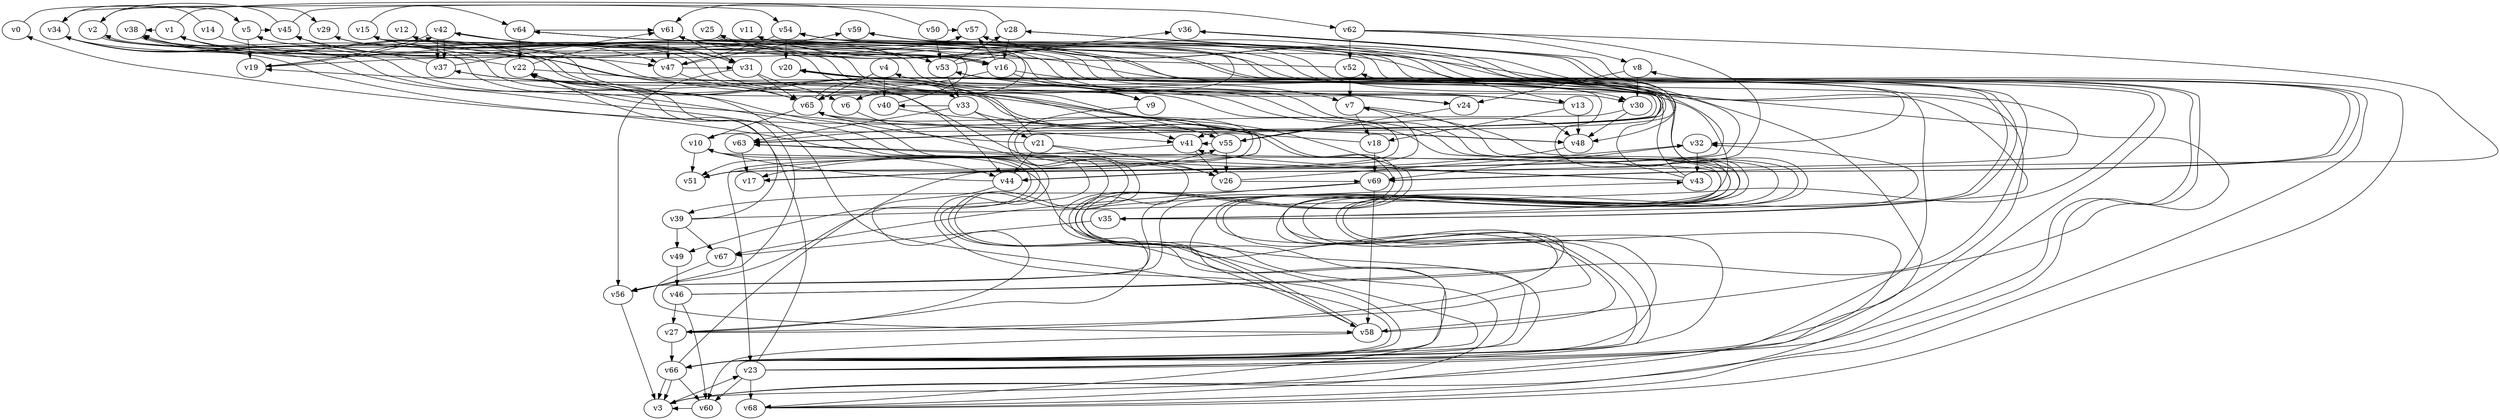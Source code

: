 // Benchmark game 99 - 70 vertices
digraph G {
    v0 [name="v0", player=1, target=1];
    v1 [name="v1", player=1, target=1];
    v2 [name="v2", player=1];
    v3 [name="v3", player=0];
    v4 [name="v4", player=0];
    v5 [name="v5", player=1, target=1];
    v6 [name="v6", player=0];
    v7 [name="v7", player=1];
    v8 [name="v8", player=1];
    v9 [name="v9", player=0];
    v10 [name="v10", player=1, target=1];
    v11 [name="v11", player=1, target=1];
    v12 [name="v12", player=1];
    v13 [name="v13", player=1];
    v14 [name="v14", player=0, target=1];
    v15 [name="v15", player=0];
    v16 [name="v16", player=0];
    v17 [name="v17", player=1];
    v18 [name="v18", player=1, target=1];
    v19 [name="v19", player=0];
    v20 [name="v20", player=0, target=1];
    v21 [name="v21", player=1];
    v22 [name="v22", player=1];
    v23 [name="v23", player=0];
    v24 [name="v24", player=0];
    v25 [name="v25", player=0];
    v26 [name="v26", player=0];
    v27 [name="v27", player=1];
    v28 [name="v28", player=1, target=1];
    v29 [name="v29", player=0];
    v30 [name="v30", player=1, target=1];
    v31 [name="v31", player=0];
    v32 [name="v32", player=0];
    v33 [name="v33", player=0];
    v34 [name="v34", player=0];
    v35 [name="v35", player=0];
    v36 [name="v36", player=1];
    v37 [name="v37", player=1];
    v38 [name="v38", player=1];
    v39 [name="v39", player=0];
    v40 [name="v40", player=1];
    v41 [name="v41", player=0];
    v42 [name="v42", player=1];
    v43 [name="v43", player=0, target=1];
    v44 [name="v44", player=1];
    v45 [name="v45", player=1];
    v46 [name="v46", player=0];
    v47 [name="v47", player=0];
    v48 [name="v48", player=1, target=1];
    v49 [name="v49", player=0];
    v50 [name="v50", player=0];
    v51 [name="v51", player=0];
    v52 [name="v52", player=0];
    v53 [name="v53", player=0];
    v54 [name="v54", player=0];
    v55 [name="v55", player=1];
    v56 [name="v56", player=1];
    v57 [name="v57", player=0];
    v58 [name="v58", player=1];
    v59 [name="v59", player=1];
    v60 [name="v60", player=1];
    v61 [name="v61", player=0];
    v62 [name="v62", player=0];
    v63 [name="v63", player=1];
    v64 [name="v64", player=0];
    v65 [name="v65", player=0];
    v66 [name="v66", player=0];
    v67 [name="v67", player=0];
    v68 [name="v68", player=0];
    v69 [name="v69", player=0];

    v0 -> v5 [constraint="time <= 22"];
    v1 -> v16 [constraint="time <= 21"];
    v2 -> v29 [constraint="time % 5 == 2"];
    v3 -> v23 [constraint="time == 1"];
    v4 -> v40;
    v5 -> v41 [constraint="time == 17"];
    v6 -> v68 [constraint="time <= 10"];
    v7 -> v18;
    v8 -> v24;
    v9 -> v66 [constraint="time >= 12"];
    v10 -> v3 [constraint="(time >= 3) && (time <= 21)"];
    v11 -> v6 [constraint="time <= 13"];
    v12 -> v53 [constraint="time >= 6"];
    v13 -> v64 [constraint="time % 3 == 2"];
    v14 -> v34 [constraint="time == 0"];
    v15 -> v53 [constraint="time >= 14"];
    v16 -> v2 [constraint="time % 4 == 3"];
    v17 -> v19 [constraint="time % 4 == 2"];
    v18 -> v22 [constraint="time == 6"];
    v19 -> v57 [constraint="time % 4 == 3"];
    v20 -> v63 [constraint="time % 6 == 2"];
    v21 -> v1 [constraint="time == 19"];
    v22 -> v34 [constraint="time == 15"];
    v23 -> v59 [constraint="time == 1"];
    v24 -> v55;
    v25 -> v65 [constraint="time % 5 == 1"];
    v26 -> v69 [constraint="time == 12"];
    v27 -> v66;
    v28 -> v17 [constraint="time % 3 == 1"];
    v29 -> v9 [constraint="time >= 13"];
    v30 -> v48;
    v31 -> v56;
    v32 -> v43;
    v33 -> v63;
    v34 -> v66 [constraint="time <= 6"];
    v35 -> v42 [constraint="time == 12"];
    v36 -> v69 [constraint="time % 3 == 0"];
    v37 -> v51 [constraint="time == 15"];
    v38 -> v47 [constraint="time % 3 == 1"];
    v39 -> v67;
    v40 -> v15 [constraint="time <= 13"];
    v41 -> v17 [constraint="time % 4 == 1"];
    v42 -> v47 [constraint="time % 4 == 0"];
    v43 -> v51 [constraint="time >= 2"];
    v44 -> v10 [constraint="(time >= 5) && (time <= 23)"];
    v45 -> v2 [constraint="time % 2 == 0"];
    v46 -> v60;
    v47 -> v65 [constraint="time >= 11"];
    v48 -> v51 [constraint="time == 3"];
    v49 -> v46;
    v50 -> v61 [constraint="time == 3"];
    v51 -> v7 [constraint="time == 9"];
    v52 -> v7;
    v53 -> v28 [constraint="time == 17"];
    v54 -> v47 [constraint="time >= 10"];
    v55 -> v48 [constraint="time == 4"];
    v56 -> v37 [constraint="time == 1"];
    v57 -> v41 [constraint="(time % 4 == 0) || (time % 3 == 2)"];
    v58 -> v60;
    v59 -> v13 [constraint="time == 11"];
    v60 -> v3 [constraint="time >= 1"];
    v61 -> v47;
    v62 -> v44 [constraint="time % 6 == 3"];
    v63 -> v20 [constraint="time % 3 == 2"];
    v64 -> v22;
    v65 -> v1 [constraint="(time % 3 == 1) || (time % 5 == 2)"];
    v66 -> v60;
    v67 -> v58 [constraint="time % 4 == 1"];
    v68 -> v54 [constraint="time == 14"];
    v69 -> v39;
    v21 -> v44;
    v33 -> v21;
    v10 -> v51;
    v44 -> v27 [constraint="time == 1"];
    v46 -> v11 [constraint="time <= 11"];
    v30 -> v58 [constraint="time <= 24"];
    v29 -> v56 [constraint="time >= 13"];
    v50 -> v57 [constraint="time == 3"];
    v48 -> v0 [constraint="time >= 6"];
    v43 -> v63 [constraint="time >= 13"];
    v58 -> v38 [constraint="time % 2 == 1"];
    v66 -> v38 [constraint="time % 5 == 4"];
    v65 -> v10;
    v4 -> v65;
    v43 -> v64 [constraint="time == 9"];
    v5 -> v45 [constraint="time == 8"];
    v42 -> v3 [constraint="time % 6 == 4"];
    v55 -> v26;
    v47 -> v31 [constraint="time == 14"];
    v13 -> v12 [constraint="time <= 7"];
    v7 -> v66 [constraint="time == 2"];
    v68 -> v32 [constraint="time == 13"];
    v65 -> v41 [constraint="time % 3 == 0"];
    v31 -> v45 [constraint="time >= 7"];
    v15 -> v64 [constraint="time % 2 == 1"];
    v25 -> v35 [constraint="time % 6 == 0"];
    v5 -> v19;
    v53 -> v33;
    v63 -> v17;
    v42 -> v37 [constraint="time % 3 == 2"];
    v66 -> v61 [constraint="time <= 22"];
    v13 -> v18 [constraint="(time >= 5) && (time <= 22)"];
    v32 -> v69;
    v39 -> v49;
    v22 -> v31 [constraint="time <= 8"];
    v61 -> v32 [constraint="time % 3 == 0"];
    v33 -> v55;
    v23 -> v63 [constraint="time == 1"];
    v34 -> v44 [constraint="time >= 10"];
    v23 -> v54 [constraint="time == 13"];
    v64 -> v66 [constraint="time % 5 == 4"];
    v69 -> v67 [constraint="time == 15"];
    v42 -> v37;
    v65 -> v33 [constraint="time <= 14"];
    v8 -> v30;
    v14 -> v17 [constraint="time >= 10"];
    v27 -> v53 [constraint="(time >= 6) && (time <= 24)"];
    v55 -> v23 [constraint="time % 4 == 0"];
    v26 -> v32 [constraint="time == 7"];
    v66 -> v3;
    v35 -> v67;
    v37 -> v61 [constraint="time % 5 == 2"];
    v52 -> v15 [constraint="time <= 7"];
    v46 -> v52 [constraint="time % 5 == 1"];
    v16 -> v30 [constraint="time <= 6"];
    v59 -> v3 [constraint="time % 4 == 2"];
    v66 -> v3 [constraint="time <= 12"];
    v13 -> v48;
    v16 -> v57 [constraint="time % 4 == 1"];
    v31 -> v6;
    v56 -> v22 [constraint="time >= 15"];
    v62 -> v8 [constraint="time % 3 == 1"];
    v38 -> v58 [constraint="time <= 16"];
    v53 -> v24 [constraint="time <= 8"];
    v16 -> v9;
    v1 -> v62 [constraint="time % 3 == 2"];
    v62 -> v69 [constraint="time >= 1"];
    v50 -> v53;
    v38 -> v44 [constraint="time % 6 == 2"];
    v65 -> v51 [constraint="time == 11"];
    v55 -> v41 [constraint="time >= 5"];
    v10 -> v66 [constraint="time <= 10"];
    v66 -> v22 [constraint="time == 2"];
    v21 -> v66 [constraint="time >= 7"];
    v55 -> v5 [constraint="time <= 15"];
    v34 -> v49 [constraint="time % 6 == 4"];
    v39 -> v22 [constraint="time % 3 == 2"];
    v68 -> v36 [constraint="time == 1"];
    v42 -> v19;
    v10 -> v28 [constraint="time >= 3"];
    v69 -> v58;
    v21 -> v26 [constraint="time >= 15"];
    v2 -> v26 [constraint="time <= 17"];
    v66 -> v55 [constraint="(time % 3 == 1) || (time % 5 == 1)"];
    v17 -> v54 [constraint="time <= 15"];
    v23 -> v60;
    v59 -> v48 [constraint="(time >= 3) && (time <= 15)"];
    v64 -> v61 [constraint="time == 7"];
    v34 -> v56 [constraint="(time >= 1) && (time <= 21)"];
    v23 -> v68;
    v28 -> v34 [constraint="time % 4 == 2"];
    v61 -> v31 [constraint="time == 13"];
    v22 -> v24 [constraint="(time % 3 == 1) || (time % 5 == 2)"];
    v4 -> v7;
    v27 -> v43 [constraint="time % 6 == 3"];
    v27 -> v7 [constraint="time <= 19"];
    v28 -> v16;
    v44 -> v57 [constraint="time <= 5"];
    v39 -> v20 [constraint="time >= 1"];
    v19 -> v42 [constraint="time == 9"];
    v52 -> v66 [constraint="time % 3 == 2"];
    v57 -> v58 [constraint="time % 4 == 0"];
    v13 -> v53 [constraint="time == 17"];
    v68 -> v8 [constraint="time == 18"];
    v53 -> v36 [constraint="time == 20"];
    v58 -> v29 [constraint="time % 4 == 3"];
    v1 -> v38 [constraint="(time % 4 == 1) || (time % 5 == 2)"];
    v55 -> v63 [constraint="time >= 4"];
    v23 -> v22 [constraint="time % 2 == 0"];
    v36 -> v69 [constraint="time % 4 == 3"];
    v56 -> v3;
    v54 -> v20;
    v33 -> v40 [constraint="time % 6 == 5"];
    v35 -> v20 [constraint="time == 1"];
    v62 -> v52;
    v41 -> v26;
    v16 -> v6;
    v31 -> v65;
    v15 -> v30 [constraint="time >= 9"];
    v63 -> v11 [constraint="time <= 17"];
    v18 -> v69;
    v45 -> v54 [constraint="time % 2 == 1"];
    v9 -> v4 [constraint="time % 2 == 0"];
    v46 -> v27;
    v35 -> v25 [constraint="time == 14"];
    v2 -> v16 [constraint="time % 5 == 3"];
    v21 -> v65 [constraint="time >= 2"];
    v40 -> v48 [constraint="time == 13"];
    v47 -> v59 [constraint="time % 6 == 5"];
    v37 -> v45 [constraint="(time % 3 == 1) || (time % 4 == 0)"];
    v43 -> v41 [constraint="time <= 12"];
}
